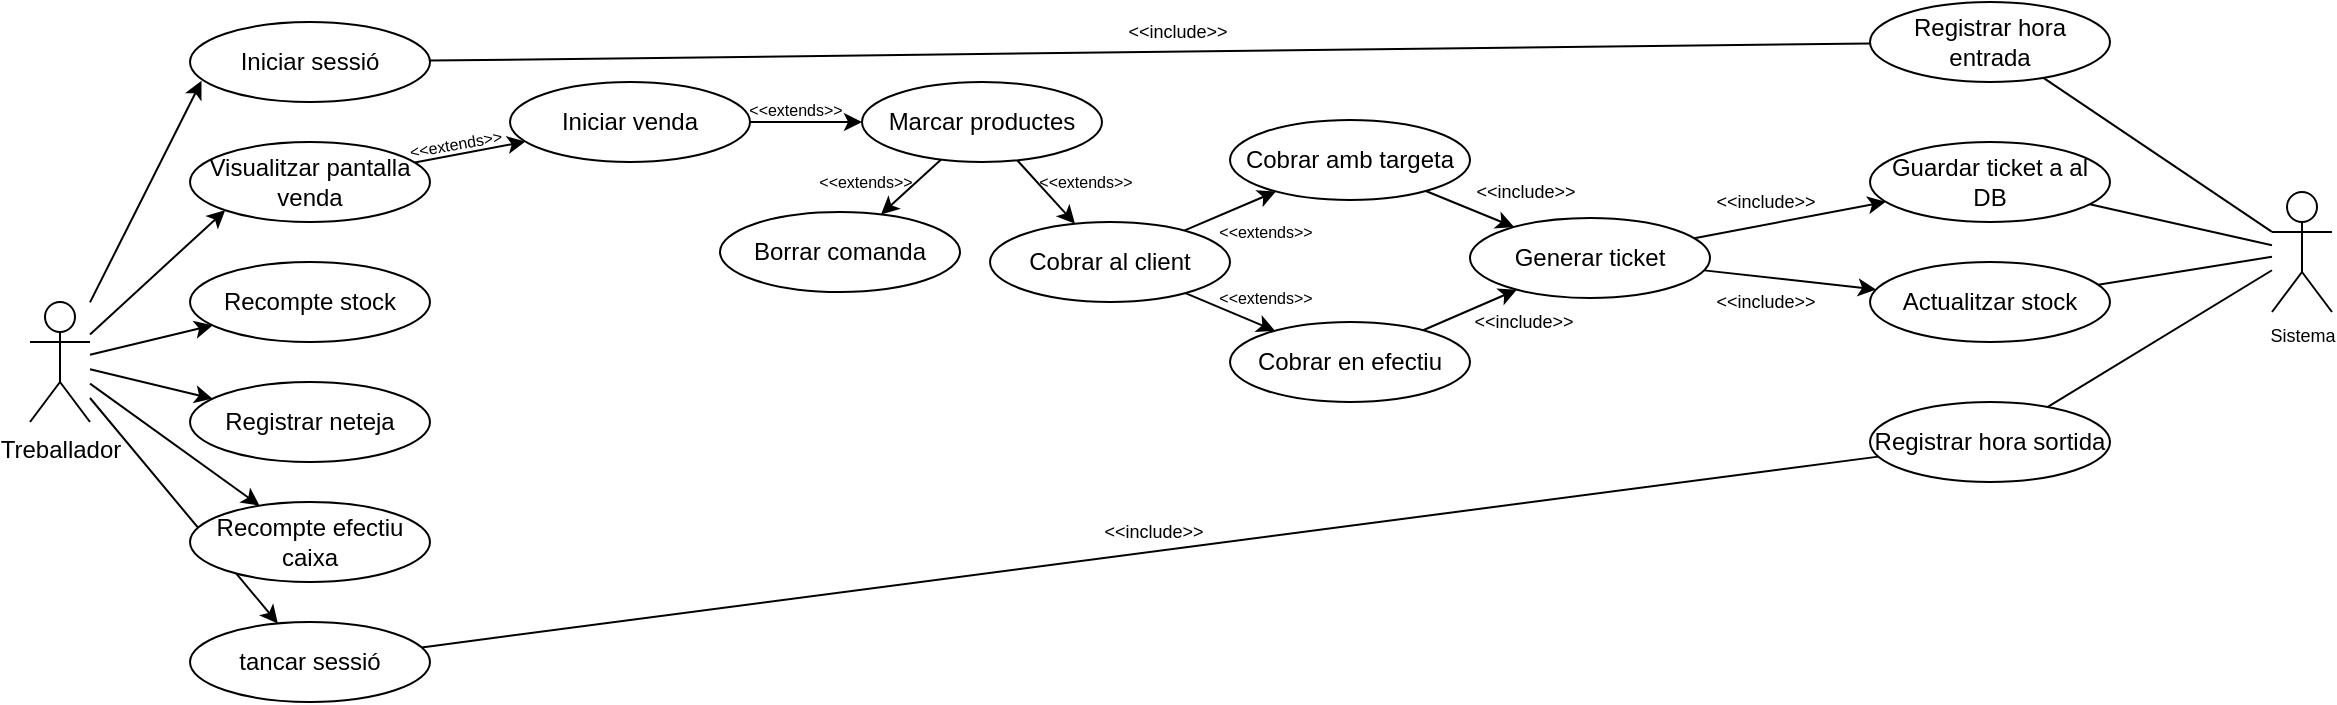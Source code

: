 <mxfile version="17.4.6" type="github">
  <diagram id="MTmPTxG4qS7Mwxl6liP7" name="Page-1">
    <mxGraphModel dx="680" dy="413" grid="1" gridSize="10" guides="1" tooltips="1" connect="1" arrows="1" fold="1" page="1" pageScale="1" pageWidth="827" pageHeight="1169" math="0" shadow="0">
      <root>
        <mxCell id="0" />
        <mxCell id="1" parent="0" />
        <mxCell id="494biZELX2a0lWNNQAe--14" style="edgeStyle=none;rounded=0;orthogonalLoop=1;jettySize=auto;html=1;entryX=0;entryY=1;entryDx=0;entryDy=0;" edge="1" parent="1" source="494biZELX2a0lWNNQAe--1" target="494biZELX2a0lWNNQAe--5">
          <mxGeometry relative="1" as="geometry" />
        </mxCell>
        <mxCell id="494biZELX2a0lWNNQAe--15" style="edgeStyle=none;rounded=0;orthogonalLoop=1;jettySize=auto;html=1;" edge="1" parent="1" source="494biZELX2a0lWNNQAe--1" target="494biZELX2a0lWNNQAe--7">
          <mxGeometry relative="1" as="geometry" />
        </mxCell>
        <mxCell id="494biZELX2a0lWNNQAe--16" style="edgeStyle=none;rounded=0;orthogonalLoop=1;jettySize=auto;html=1;" edge="1" parent="1" source="494biZELX2a0lWNNQAe--1" target="494biZELX2a0lWNNQAe--8">
          <mxGeometry relative="1" as="geometry" />
        </mxCell>
        <mxCell id="494biZELX2a0lWNNQAe--17" style="edgeStyle=none;rounded=0;orthogonalLoop=1;jettySize=auto;html=1;" edge="1" parent="1" source="494biZELX2a0lWNNQAe--1" target="494biZELX2a0lWNNQAe--9">
          <mxGeometry relative="1" as="geometry" />
        </mxCell>
        <mxCell id="494biZELX2a0lWNNQAe--18" style="edgeStyle=none;rounded=0;orthogonalLoop=1;jettySize=auto;html=1;" edge="1" parent="1" source="494biZELX2a0lWNNQAe--1" target="494biZELX2a0lWNNQAe--10">
          <mxGeometry relative="1" as="geometry" />
        </mxCell>
        <mxCell id="494biZELX2a0lWNNQAe--19" style="edgeStyle=none;rounded=0;orthogonalLoop=1;jettySize=auto;html=1;entryX=0.048;entryY=0.735;entryDx=0;entryDy=0;entryPerimeter=0;" edge="1" parent="1" source="494biZELX2a0lWNNQAe--1" target="494biZELX2a0lWNNQAe--4">
          <mxGeometry relative="1" as="geometry" />
        </mxCell>
        <mxCell id="494biZELX2a0lWNNQAe--1" value="Treballador" style="shape=umlActor;verticalLabelPosition=bottom;verticalAlign=top;html=1;" vertex="1" parent="1">
          <mxGeometry x="120" y="190" width="30" height="60" as="geometry" />
        </mxCell>
        <mxCell id="494biZELX2a0lWNNQAe--27" style="edgeStyle=none;rounded=0;orthogonalLoop=1;jettySize=auto;html=1;fontSize=9;" edge="1" parent="1" source="494biZELX2a0lWNNQAe--2" target="494biZELX2a0lWNNQAe--25">
          <mxGeometry relative="1" as="geometry" />
        </mxCell>
        <mxCell id="494biZELX2a0lWNNQAe--28" style="edgeStyle=none;rounded=0;orthogonalLoop=1;jettySize=auto;html=1;fontSize=9;" edge="1" parent="1" source="494biZELX2a0lWNNQAe--2" target="494biZELX2a0lWNNQAe--26">
          <mxGeometry relative="1" as="geometry" />
        </mxCell>
        <mxCell id="494biZELX2a0lWNNQAe--2" value="Marcar productes" style="ellipse;whiteSpace=wrap;html=1;verticalAlign=middle;" vertex="1" parent="1">
          <mxGeometry x="536" y="80" width="120" height="40" as="geometry" />
        </mxCell>
        <mxCell id="494biZELX2a0lWNNQAe--62" style="edgeStyle=none;rounded=0;orthogonalLoop=1;jettySize=auto;html=1;fontSize=9;endArrow=none;endFill=0;" edge="1" parent="1" source="494biZELX2a0lWNNQAe--4" target="494biZELX2a0lWNNQAe--51">
          <mxGeometry relative="1" as="geometry" />
        </mxCell>
        <mxCell id="494biZELX2a0lWNNQAe--4" value="Iniciar sessió" style="ellipse;whiteSpace=wrap;html=1;verticalAlign=middle;" vertex="1" parent="1">
          <mxGeometry x="200" y="50" width="120" height="40" as="geometry" />
        </mxCell>
        <mxCell id="494biZELX2a0lWNNQAe--12" style="edgeStyle=none;rounded=0;orthogonalLoop=1;jettySize=auto;html=1;" edge="1" parent="1" source="494biZELX2a0lWNNQAe--5" target="494biZELX2a0lWNNQAe--6">
          <mxGeometry relative="1" as="geometry" />
        </mxCell>
        <mxCell id="494biZELX2a0lWNNQAe--5" value="Visualitzar pantalla venda" style="ellipse;whiteSpace=wrap;html=1;verticalAlign=middle;" vertex="1" parent="1">
          <mxGeometry x="200" y="110" width="120" height="40" as="geometry" />
        </mxCell>
        <mxCell id="494biZELX2a0lWNNQAe--22" style="edgeStyle=none;rounded=0;orthogonalLoop=1;jettySize=auto;html=1;fontSize=9;" edge="1" parent="1" source="494biZELX2a0lWNNQAe--6" target="494biZELX2a0lWNNQAe--2">
          <mxGeometry relative="1" as="geometry" />
        </mxCell>
        <mxCell id="494biZELX2a0lWNNQAe--6" value="Iniciar venda&lt;span style=&quot;color: rgba(0 , 0 , 0 , 0) ; font-family: monospace ; font-size: 0px&quot;&gt;%3CmxGraphModel%3E%3Croot%3E%3CmxCell%20id%3D%220%22%2F%3E%3CmxCell%20id%3D%221%22%20parent%3D%220%22%2F%3E%3CmxCell%20id%3D%222%22%20value%3D%22Marcar%20productes%22%20style%3D%22ellipse%3BwhiteSpace%3Dwrap%3Bhtml%3D1%3BverticalAlign%3Dmiddle%3B%22%20vertex%3D%221%22%20parent%3D%221%22%3E%3CmxGeometry%20x%3D%22400%22%20y%3D%22110%22%20width%3D%22120%22%20height%3D%2240%22%20as%3D%22geometry%22%2F%3E%3C%2FmxCell%3E%3C%2Froot%3E%3C%2FmxGraphModel%3E&lt;/span&gt;" style="ellipse;whiteSpace=wrap;html=1;verticalAlign=middle;" vertex="1" parent="1">
          <mxGeometry x="360" y="80" width="120" height="40" as="geometry" />
        </mxCell>
        <mxCell id="494biZELX2a0lWNNQAe--7" value="Recompte stock" style="ellipse;whiteSpace=wrap;html=1;verticalAlign=middle;" vertex="1" parent="1">
          <mxGeometry x="200" y="170" width="120" height="40" as="geometry" />
        </mxCell>
        <mxCell id="494biZELX2a0lWNNQAe--8" value="Registrar neteja" style="ellipse;whiteSpace=wrap;html=1;verticalAlign=middle;" vertex="1" parent="1">
          <mxGeometry x="200" y="230" width="120" height="40" as="geometry" />
        </mxCell>
        <mxCell id="494biZELX2a0lWNNQAe--9" value="Recompte efectiu caixa" style="ellipse;whiteSpace=wrap;html=1;verticalAlign=middle;" vertex="1" parent="1">
          <mxGeometry x="200" y="290" width="120" height="40" as="geometry" />
        </mxCell>
        <mxCell id="494biZELX2a0lWNNQAe--63" style="edgeStyle=none;rounded=0;orthogonalLoop=1;jettySize=auto;html=1;fontSize=9;endArrow=none;endFill=0;" edge="1" parent="1" source="494biZELX2a0lWNNQAe--10" target="494biZELX2a0lWNNQAe--52">
          <mxGeometry relative="1" as="geometry" />
        </mxCell>
        <mxCell id="494biZELX2a0lWNNQAe--10" value="tancar sessió" style="ellipse;whiteSpace=wrap;html=1;verticalAlign=middle;" vertex="1" parent="1">
          <mxGeometry x="200" y="350" width="120" height="40" as="geometry" />
        </mxCell>
        <mxCell id="494biZELX2a0lWNNQAe--20" value="&amp;lt;&amp;lt;extends&amp;gt;&amp;gt;" style="text;html=1;strokeColor=none;fillColor=none;align=center;verticalAlign=middle;whiteSpace=wrap;rounded=0;rotation=-10;fontSize=8;" vertex="1" parent="1">
          <mxGeometry x="295" y="106" width="76" height="10" as="geometry" />
        </mxCell>
        <mxCell id="494biZELX2a0lWNNQAe--21" value="&amp;lt;&amp;lt;include&amp;gt;&amp;gt;" style="text;html=1;strokeColor=none;fillColor=none;align=center;verticalAlign=middle;whiteSpace=wrap;rounded=0;fontSize=9;" vertex="1" parent="1">
          <mxGeometry x="830" y="130" width="76" height="10" as="geometry" />
        </mxCell>
        <mxCell id="494biZELX2a0lWNNQAe--23" value="&amp;lt;&amp;lt;extends&amp;gt;&amp;gt;" style="text;html=1;strokeColor=none;fillColor=none;align=center;verticalAlign=middle;whiteSpace=wrap;rounded=0;rotation=0;fontSize=8;" vertex="1" parent="1">
          <mxGeometry x="465" y="89" width="76" height="10" as="geometry" />
        </mxCell>
        <mxCell id="494biZELX2a0lWNNQAe--25" value="Borrar comanda" style="ellipse;whiteSpace=wrap;html=1;verticalAlign=middle;" vertex="1" parent="1">
          <mxGeometry x="465" y="145" width="120" height="40" as="geometry" />
        </mxCell>
        <mxCell id="494biZELX2a0lWNNQAe--35" style="edgeStyle=none;rounded=0;orthogonalLoop=1;jettySize=auto;html=1;fontSize=9;" edge="1" parent="1" source="494biZELX2a0lWNNQAe--26" target="494biZELX2a0lWNNQAe--33">
          <mxGeometry relative="1" as="geometry" />
        </mxCell>
        <mxCell id="494biZELX2a0lWNNQAe--36" style="edgeStyle=none;rounded=0;orthogonalLoop=1;jettySize=auto;html=1;fontSize=9;" edge="1" parent="1" source="494biZELX2a0lWNNQAe--26" target="494biZELX2a0lWNNQAe--34">
          <mxGeometry relative="1" as="geometry" />
        </mxCell>
        <mxCell id="494biZELX2a0lWNNQAe--26" value="Cobrar al client" style="ellipse;whiteSpace=wrap;html=1;verticalAlign=middle;" vertex="1" parent="1">
          <mxGeometry x="600" y="150" width="120" height="40" as="geometry" />
        </mxCell>
        <mxCell id="494biZELX2a0lWNNQAe--29" value="&amp;lt;&amp;lt;extends&amp;gt;&amp;gt;" style="text;html=1;strokeColor=none;fillColor=none;align=center;verticalAlign=middle;whiteSpace=wrap;rounded=0;rotation=0;fontSize=8;" vertex="1" parent="1">
          <mxGeometry x="500" y="125" width="76" height="10" as="geometry" />
        </mxCell>
        <mxCell id="494biZELX2a0lWNNQAe--31" value="&amp;lt;&amp;lt;extends&amp;gt;&amp;gt;" style="text;html=1;strokeColor=none;fillColor=none;align=center;verticalAlign=middle;whiteSpace=wrap;rounded=0;rotation=0;fontSize=8;" vertex="1" parent="1">
          <mxGeometry x="610" y="125" width="76" height="10" as="geometry" />
        </mxCell>
        <mxCell id="494biZELX2a0lWNNQAe--43" style="edgeStyle=none;rounded=0;orthogonalLoop=1;jettySize=auto;html=1;fontSize=9;" edge="1" parent="1" source="494biZELX2a0lWNNQAe--33" target="494biZELX2a0lWNNQAe--42">
          <mxGeometry relative="1" as="geometry" />
        </mxCell>
        <mxCell id="494biZELX2a0lWNNQAe--33" value="Cobrar amb targeta" style="ellipse;whiteSpace=wrap;html=1;verticalAlign=middle;" vertex="1" parent="1">
          <mxGeometry x="720" y="99" width="120" height="40" as="geometry" />
        </mxCell>
        <mxCell id="494biZELX2a0lWNNQAe--44" style="edgeStyle=none;rounded=0;orthogonalLoop=1;jettySize=auto;html=1;fontSize=9;" edge="1" parent="1" source="494biZELX2a0lWNNQAe--34" target="494biZELX2a0lWNNQAe--42">
          <mxGeometry relative="1" as="geometry" />
        </mxCell>
        <mxCell id="494biZELX2a0lWNNQAe--34" value="Cobrar en efectiu" style="ellipse;whiteSpace=wrap;html=1;verticalAlign=middle;" vertex="1" parent="1">
          <mxGeometry x="720" y="200" width="120" height="40" as="geometry" />
        </mxCell>
        <mxCell id="494biZELX2a0lWNNQAe--39" value="&amp;lt;&amp;lt;extends&amp;gt;&amp;gt;" style="text;html=1;strokeColor=none;fillColor=none;align=center;verticalAlign=middle;whiteSpace=wrap;rounded=0;rotation=0;fontSize=8;" vertex="1" parent="1">
          <mxGeometry x="700" y="150" width="76" height="10" as="geometry" />
        </mxCell>
        <mxCell id="494biZELX2a0lWNNQAe--40" value="&amp;lt;&amp;lt;extends&amp;gt;&amp;gt;" style="text;html=1;strokeColor=none;fillColor=none;align=center;verticalAlign=middle;whiteSpace=wrap;rounded=0;rotation=0;fontSize=8;" vertex="1" parent="1">
          <mxGeometry x="700" y="183" width="76" height="10" as="geometry" />
        </mxCell>
        <mxCell id="494biZELX2a0lWNNQAe--54" style="edgeStyle=none;rounded=0;orthogonalLoop=1;jettySize=auto;html=1;fontSize=9;" edge="1" parent="1" source="494biZELX2a0lWNNQAe--42" target="494biZELX2a0lWNNQAe--49">
          <mxGeometry relative="1" as="geometry" />
        </mxCell>
        <mxCell id="494biZELX2a0lWNNQAe--55" style="edgeStyle=none;rounded=0;orthogonalLoop=1;jettySize=auto;html=1;fontSize=9;" edge="1" parent="1" source="494biZELX2a0lWNNQAe--42" target="494biZELX2a0lWNNQAe--50">
          <mxGeometry relative="1" as="geometry" />
        </mxCell>
        <mxCell id="494biZELX2a0lWNNQAe--42" value="Generar ticket" style="ellipse;whiteSpace=wrap;html=1;verticalAlign=middle;" vertex="1" parent="1">
          <mxGeometry x="840" y="148" width="120" height="40" as="geometry" />
        </mxCell>
        <mxCell id="494biZELX2a0lWNNQAe--48" value="&amp;lt;&amp;lt;include&amp;gt;&amp;gt;" style="text;html=1;strokeColor=none;fillColor=none;align=center;verticalAlign=middle;whiteSpace=wrap;rounded=0;fontSize=9;" vertex="1" parent="1">
          <mxGeometry x="829" y="195" width="76" height="10" as="geometry" />
        </mxCell>
        <mxCell id="494biZELX2a0lWNNQAe--58" style="edgeStyle=none;rounded=0;orthogonalLoop=1;jettySize=auto;html=1;fontSize=9;endArrow=none;endFill=0;" edge="1" parent="1" source="494biZELX2a0lWNNQAe--49" target="494biZELX2a0lWNNQAe--53">
          <mxGeometry relative="1" as="geometry" />
        </mxCell>
        <mxCell id="494biZELX2a0lWNNQAe--49" value="Guardar ticket a al DB" style="ellipse;whiteSpace=wrap;html=1;verticalAlign=middle;" vertex="1" parent="1">
          <mxGeometry x="1040" y="110" width="120" height="40" as="geometry" />
        </mxCell>
        <mxCell id="494biZELX2a0lWNNQAe--59" style="edgeStyle=none;rounded=0;orthogonalLoop=1;jettySize=auto;html=1;fontSize=9;endArrow=none;endFill=0;" edge="1" parent="1" source="494biZELX2a0lWNNQAe--50" target="494biZELX2a0lWNNQAe--53">
          <mxGeometry relative="1" as="geometry" />
        </mxCell>
        <mxCell id="494biZELX2a0lWNNQAe--50" value="Actualitzar stock" style="ellipse;whiteSpace=wrap;html=1;verticalAlign=middle;" vertex="1" parent="1">
          <mxGeometry x="1040" y="170" width="120" height="40" as="geometry" />
        </mxCell>
        <mxCell id="494biZELX2a0lWNNQAe--61" style="edgeStyle=none;rounded=0;orthogonalLoop=1;jettySize=auto;html=1;fontSize=9;endArrow=none;endFill=0;" edge="1" parent="1" source="494biZELX2a0lWNNQAe--51" target="494biZELX2a0lWNNQAe--53">
          <mxGeometry relative="1" as="geometry" />
        </mxCell>
        <mxCell id="494biZELX2a0lWNNQAe--51" value="Registrar hora entrada" style="ellipse;whiteSpace=wrap;html=1;verticalAlign=middle;" vertex="1" parent="1">
          <mxGeometry x="1040" y="40" width="120" height="40" as="geometry" />
        </mxCell>
        <mxCell id="494biZELX2a0lWNNQAe--60" style="edgeStyle=none;rounded=0;orthogonalLoop=1;jettySize=auto;html=1;fontSize=9;endArrow=none;endFill=0;" edge="1" parent="1" source="494biZELX2a0lWNNQAe--52" target="494biZELX2a0lWNNQAe--53">
          <mxGeometry relative="1" as="geometry" />
        </mxCell>
        <mxCell id="494biZELX2a0lWNNQAe--52" value="Registrar hora sortida" style="ellipse;whiteSpace=wrap;html=1;verticalAlign=middle;" vertex="1" parent="1">
          <mxGeometry x="1040" y="240" width="120" height="40" as="geometry" />
        </mxCell>
        <mxCell id="494biZELX2a0lWNNQAe--53" value="Sistema" style="shape=umlActor;verticalLabelPosition=bottom;verticalAlign=top;html=1;outlineConnect=0;fontSize=9;" vertex="1" parent="1">
          <mxGeometry x="1241" y="135" width="30" height="60" as="geometry" />
        </mxCell>
        <mxCell id="494biZELX2a0lWNNQAe--56" value="&amp;lt;&amp;lt;include&amp;gt;&amp;gt;" style="text;html=1;strokeColor=none;fillColor=none;align=center;verticalAlign=middle;whiteSpace=wrap;rounded=0;fontSize=9;" vertex="1" parent="1">
          <mxGeometry x="950" y="135" width="76" height="10" as="geometry" />
        </mxCell>
        <mxCell id="494biZELX2a0lWNNQAe--57" value="&amp;lt;&amp;lt;include&amp;gt;&amp;gt;" style="text;html=1;strokeColor=none;fillColor=none;align=center;verticalAlign=middle;whiteSpace=wrap;rounded=0;fontSize=9;" vertex="1" parent="1">
          <mxGeometry x="950" y="185" width="76" height="10" as="geometry" />
        </mxCell>
        <mxCell id="494biZELX2a0lWNNQAe--64" value="&amp;lt;&amp;lt;include&amp;gt;&amp;gt;" style="text;html=1;strokeColor=none;fillColor=none;align=center;verticalAlign=middle;whiteSpace=wrap;rounded=0;fontSize=9;" vertex="1" parent="1">
          <mxGeometry x="656" y="50" width="76" height="10" as="geometry" />
        </mxCell>
        <mxCell id="494biZELX2a0lWNNQAe--65" value="&amp;lt;&amp;lt;include&amp;gt;&amp;gt;" style="text;html=1;strokeColor=none;fillColor=none;align=center;verticalAlign=middle;whiteSpace=wrap;rounded=0;fontSize=9;" vertex="1" parent="1">
          <mxGeometry x="644" y="300" width="76" height="10" as="geometry" />
        </mxCell>
      </root>
    </mxGraphModel>
  </diagram>
</mxfile>
